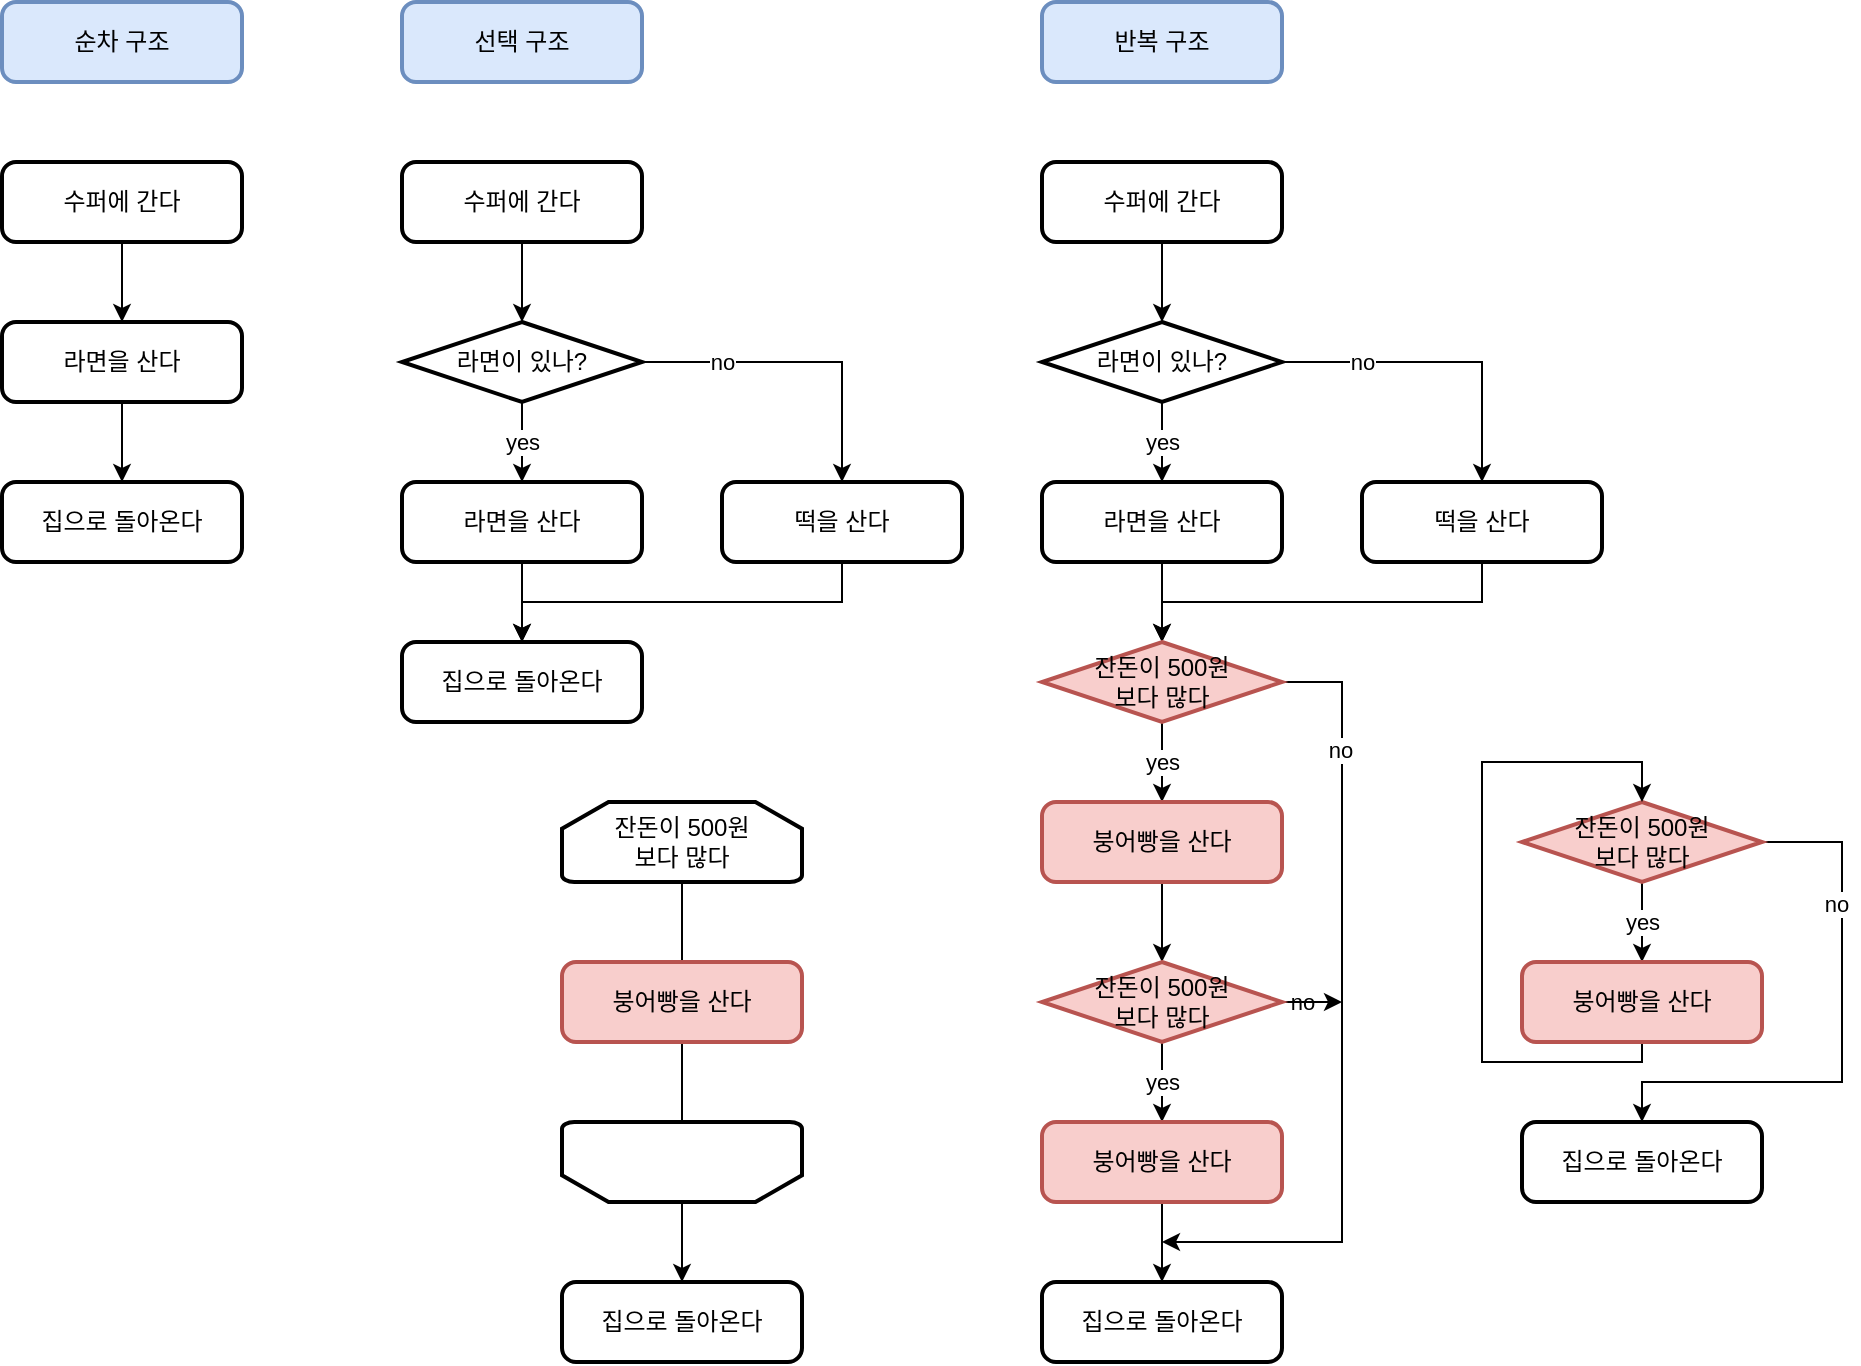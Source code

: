 <mxfile version="16.4.0" type="device"><diagram id="l7_QZ9dQitKCOd3TWf94" name="페이지-1"><mxGraphModel dx="675" dy="501" grid="1" gridSize="10" guides="1" tooltips="1" connect="1" arrows="1" fold="1" page="1" pageScale="1" pageWidth="827" pageHeight="1169" math="0" shadow="0"><root><mxCell id="0"/><mxCell id="1" parent="0"/><mxCell id="XBsFdN6bOXt9XPoqdCQq-4" value="" style="edgeStyle=orthogonalEdgeStyle;rounded=0;orthogonalLoop=1;jettySize=auto;html=1;" edge="1" parent="1" source="XBsFdN6bOXt9XPoqdCQq-1" target="XBsFdN6bOXt9XPoqdCQq-2"><mxGeometry relative="1" as="geometry"/></mxCell><mxCell id="XBsFdN6bOXt9XPoqdCQq-1" value="수퍼에 간다" style="rounded=1;whiteSpace=wrap;html=1;absoluteArcSize=1;arcSize=14;strokeWidth=2;" vertex="1" parent="1"><mxGeometry x="80" y="120" width="120" height="40" as="geometry"/></mxCell><mxCell id="XBsFdN6bOXt9XPoqdCQq-5" value="" style="edgeStyle=orthogonalEdgeStyle;rounded=0;orthogonalLoop=1;jettySize=auto;html=1;" edge="1" parent="1" source="XBsFdN6bOXt9XPoqdCQq-2" target="XBsFdN6bOXt9XPoqdCQq-3"><mxGeometry relative="1" as="geometry"/></mxCell><mxCell id="XBsFdN6bOXt9XPoqdCQq-2" value="라면을 산다" style="rounded=1;whiteSpace=wrap;html=1;absoluteArcSize=1;arcSize=14;strokeWidth=2;" vertex="1" parent="1"><mxGeometry x="80" y="200" width="120" height="40" as="geometry"/></mxCell><mxCell id="XBsFdN6bOXt9XPoqdCQq-3" value="집으로 돌아온다" style="rounded=1;whiteSpace=wrap;html=1;absoluteArcSize=1;arcSize=14;strokeWidth=2;" vertex="1" parent="1"><mxGeometry x="80" y="280" width="120" height="40" as="geometry"/></mxCell><mxCell id="XBsFdN6bOXt9XPoqdCQq-6" value="순차 구조" style="rounded=1;whiteSpace=wrap;html=1;absoluteArcSize=1;arcSize=14;strokeWidth=2;fillColor=#dae8fc;strokeColor=#6c8ebf;" vertex="1" parent="1"><mxGeometry x="80" y="40" width="120" height="40" as="geometry"/></mxCell><mxCell id="XBsFdN6bOXt9XPoqdCQq-7" value="선택 구조" style="rounded=1;whiteSpace=wrap;html=1;absoluteArcSize=1;arcSize=14;strokeWidth=2;fillColor=#dae8fc;strokeColor=#6c8ebf;" vertex="1" parent="1"><mxGeometry x="280" y="40" width="120" height="40" as="geometry"/></mxCell><mxCell id="XBsFdN6bOXt9XPoqdCQq-14" value="" style="edgeStyle=orthogonalEdgeStyle;rounded=0;orthogonalLoop=1;jettySize=auto;html=1;" edge="1" parent="1" source="XBsFdN6bOXt9XPoqdCQq-9" target="XBsFdN6bOXt9XPoqdCQq-13"><mxGeometry relative="1" as="geometry"/></mxCell><mxCell id="XBsFdN6bOXt9XPoqdCQq-9" value="수퍼에 간다" style="rounded=1;whiteSpace=wrap;html=1;absoluteArcSize=1;arcSize=14;strokeWidth=2;" vertex="1" parent="1"><mxGeometry x="280" y="120" width="120" height="40" as="geometry"/></mxCell><mxCell id="XBsFdN6bOXt9XPoqdCQq-10" value="" style="edgeStyle=orthogonalEdgeStyle;rounded=0;orthogonalLoop=1;jettySize=auto;html=1;" edge="1" parent="1" source="XBsFdN6bOXt9XPoqdCQq-11" target="XBsFdN6bOXt9XPoqdCQq-12"><mxGeometry relative="1" as="geometry"/></mxCell><mxCell id="XBsFdN6bOXt9XPoqdCQq-11" value="라면을 산다" style="rounded=1;whiteSpace=wrap;html=1;absoluteArcSize=1;arcSize=14;strokeWidth=2;" vertex="1" parent="1"><mxGeometry x="280" y="280" width="120" height="40" as="geometry"/></mxCell><mxCell id="XBsFdN6bOXt9XPoqdCQq-12" value="집으로 돌아온다" style="rounded=1;whiteSpace=wrap;html=1;absoluteArcSize=1;arcSize=14;strokeWidth=2;" vertex="1" parent="1"><mxGeometry x="280" y="360" width="120" height="40" as="geometry"/></mxCell><mxCell id="XBsFdN6bOXt9XPoqdCQq-15" value="yes" style="edgeStyle=orthogonalEdgeStyle;rounded=0;orthogonalLoop=1;jettySize=auto;html=1;" edge="1" parent="1" source="XBsFdN6bOXt9XPoqdCQq-13" target="XBsFdN6bOXt9XPoqdCQq-11"><mxGeometry relative="1" as="geometry"/></mxCell><mxCell id="XBsFdN6bOXt9XPoqdCQq-17" style="edgeStyle=orthogonalEdgeStyle;rounded=0;orthogonalLoop=1;jettySize=auto;html=1;entryX=0.5;entryY=0;entryDx=0;entryDy=0;" edge="1" parent="1" source="XBsFdN6bOXt9XPoqdCQq-13" target="XBsFdN6bOXt9XPoqdCQq-16"><mxGeometry relative="1" as="geometry"><mxPoint x="510" y="220" as="targetPoint"/></mxGeometry></mxCell><mxCell id="XBsFdN6bOXt9XPoqdCQq-18" value="no" style="edgeLabel;html=1;align=center;verticalAlign=middle;resizable=0;points=[];" vertex="1" connectable="0" parent="XBsFdN6bOXt9XPoqdCQq-17"><mxGeometry x="-0.588" y="-1" relative="1" as="geometry"><mxPoint x="7" y="-1" as="offset"/></mxGeometry></mxCell><mxCell id="XBsFdN6bOXt9XPoqdCQq-13" value="라면이 있나?" style="strokeWidth=2;html=1;shape=mxgraph.flowchart.decision;whiteSpace=wrap;" vertex="1" parent="1"><mxGeometry x="280" y="200" width="120" height="40" as="geometry"/></mxCell><mxCell id="XBsFdN6bOXt9XPoqdCQq-19" style="edgeStyle=orthogonalEdgeStyle;rounded=0;orthogonalLoop=1;jettySize=auto;html=1;" edge="1" parent="1" source="XBsFdN6bOXt9XPoqdCQq-16" target="XBsFdN6bOXt9XPoqdCQq-12"><mxGeometry relative="1" as="geometry"><Array as="points"><mxPoint x="500" y="340"/><mxPoint x="340" y="340"/></Array></mxGeometry></mxCell><mxCell id="XBsFdN6bOXt9XPoqdCQq-16" value="떡을 산다" style="rounded=1;whiteSpace=wrap;html=1;absoluteArcSize=1;arcSize=14;strokeWidth=2;" vertex="1" parent="1"><mxGeometry x="440" y="280" width="120" height="40" as="geometry"/></mxCell><mxCell id="XBsFdN6bOXt9XPoqdCQq-20" value="반복 구조" style="rounded=1;whiteSpace=wrap;html=1;absoluteArcSize=1;arcSize=14;strokeWidth=2;fillColor=#dae8fc;strokeColor=#6c8ebf;" vertex="1" parent="1"><mxGeometry x="600" y="40" width="120" height="40" as="geometry"/></mxCell><mxCell id="XBsFdN6bOXt9XPoqdCQq-21" value="" style="edgeStyle=orthogonalEdgeStyle;rounded=0;orthogonalLoop=1;jettySize=auto;html=1;" edge="1" parent="1" source="XBsFdN6bOXt9XPoqdCQq-22" target="XBsFdN6bOXt9XPoqdCQq-29"><mxGeometry relative="1" as="geometry"/></mxCell><mxCell id="XBsFdN6bOXt9XPoqdCQq-22" value="수퍼에 간다" style="rounded=1;whiteSpace=wrap;html=1;absoluteArcSize=1;arcSize=14;strokeWidth=2;" vertex="1" parent="1"><mxGeometry x="600" y="120" width="120" height="40" as="geometry"/></mxCell><mxCell id="XBsFdN6bOXt9XPoqdCQq-34" value="" style="edgeStyle=orthogonalEdgeStyle;rounded=0;orthogonalLoop=1;jettySize=auto;html=1;" edge="1" parent="1" source="XBsFdN6bOXt9XPoqdCQq-24" target="XBsFdN6bOXt9XPoqdCQq-32"><mxGeometry relative="1" as="geometry"/></mxCell><mxCell id="XBsFdN6bOXt9XPoqdCQq-24" value="라면을 산다" style="rounded=1;whiteSpace=wrap;html=1;absoluteArcSize=1;arcSize=14;strokeWidth=2;" vertex="1" parent="1"><mxGeometry x="600" y="280" width="120" height="40" as="geometry"/></mxCell><mxCell id="XBsFdN6bOXt9XPoqdCQq-25" value="집으로 돌아온다" style="rounded=1;whiteSpace=wrap;html=1;absoluteArcSize=1;arcSize=14;strokeWidth=2;" vertex="1" parent="1"><mxGeometry x="600" y="680" width="120" height="40" as="geometry"/></mxCell><mxCell id="XBsFdN6bOXt9XPoqdCQq-26" value="yes" style="edgeStyle=orthogonalEdgeStyle;rounded=0;orthogonalLoop=1;jettySize=auto;html=1;" edge="1" parent="1" source="XBsFdN6bOXt9XPoqdCQq-29" target="XBsFdN6bOXt9XPoqdCQq-24"><mxGeometry relative="1" as="geometry"/></mxCell><mxCell id="XBsFdN6bOXt9XPoqdCQq-27" style="edgeStyle=orthogonalEdgeStyle;rounded=0;orthogonalLoop=1;jettySize=auto;html=1;entryX=0.5;entryY=0;entryDx=0;entryDy=0;" edge="1" parent="1" source="XBsFdN6bOXt9XPoqdCQq-29" target="XBsFdN6bOXt9XPoqdCQq-31"><mxGeometry relative="1" as="geometry"><mxPoint x="830" y="220" as="targetPoint"/></mxGeometry></mxCell><mxCell id="XBsFdN6bOXt9XPoqdCQq-28" value="no" style="edgeLabel;html=1;align=center;verticalAlign=middle;resizable=0;points=[];" vertex="1" connectable="0" parent="XBsFdN6bOXt9XPoqdCQq-27"><mxGeometry x="-0.588" y="-1" relative="1" as="geometry"><mxPoint x="7" y="-1" as="offset"/></mxGeometry></mxCell><mxCell id="XBsFdN6bOXt9XPoqdCQq-29" value="라면이 있나?" style="strokeWidth=2;html=1;shape=mxgraph.flowchart.decision;whiteSpace=wrap;" vertex="1" parent="1"><mxGeometry x="600" y="200" width="120" height="40" as="geometry"/></mxCell><mxCell id="XBsFdN6bOXt9XPoqdCQq-35" style="edgeStyle=orthogonalEdgeStyle;rounded=0;orthogonalLoop=1;jettySize=auto;html=1;entryX=0.5;entryY=0;entryDx=0;entryDy=0;entryPerimeter=0;" edge="1" parent="1" source="XBsFdN6bOXt9XPoqdCQq-31" target="XBsFdN6bOXt9XPoqdCQq-32"><mxGeometry relative="1" as="geometry"><Array as="points"><mxPoint x="820" y="340"/><mxPoint x="660" y="340"/></Array></mxGeometry></mxCell><mxCell id="XBsFdN6bOXt9XPoqdCQq-31" value="떡을 산다" style="rounded=1;whiteSpace=wrap;html=1;absoluteArcSize=1;arcSize=14;strokeWidth=2;" vertex="1" parent="1"><mxGeometry x="760" y="280" width="120" height="40" as="geometry"/></mxCell><mxCell id="XBsFdN6bOXt9XPoqdCQq-37" value="yes" style="edgeStyle=orthogonalEdgeStyle;rounded=0;orthogonalLoop=1;jettySize=auto;html=1;entryX=0.5;entryY=0;entryDx=0;entryDy=0;" edge="1" parent="1" source="XBsFdN6bOXt9XPoqdCQq-32" target="XBsFdN6bOXt9XPoqdCQq-36"><mxGeometry relative="1" as="geometry"/></mxCell><mxCell id="XBsFdN6bOXt9XPoqdCQq-53" value="no" style="edgeStyle=orthogonalEdgeStyle;rounded=0;orthogonalLoop=1;jettySize=auto;html=1;" edge="1" parent="1" source="XBsFdN6bOXt9XPoqdCQq-32"><mxGeometry x="-0.05" y="-20" relative="1" as="geometry"><mxPoint x="660" y="660" as="targetPoint"/><Array as="points"><mxPoint x="750" y="380"/><mxPoint x="750" y="660"/></Array><mxPoint as="offset"/></mxGeometry></mxCell><mxCell id="XBsFdN6bOXt9XPoqdCQq-56" value="no" style="edgeLabel;html=1;align=center;verticalAlign=middle;resizable=0;points=[];" vertex="1" connectable="0" parent="XBsFdN6bOXt9XPoqdCQq-53"><mxGeometry x="-0.683" y="-1" relative="1" as="geometry"><mxPoint as="offset"/></mxGeometry></mxCell><mxCell id="XBsFdN6bOXt9XPoqdCQq-32" value="잔돈이 500원&lt;br&gt;보다 많다" style="strokeWidth=2;html=1;shape=mxgraph.flowchart.decision;whiteSpace=wrap;fillColor=#f8cecc;strokeColor=#b85450;" vertex="1" parent="1"><mxGeometry x="600" y="360" width="120" height="40" as="geometry"/></mxCell><mxCell id="XBsFdN6bOXt9XPoqdCQq-48" value="" style="edgeStyle=orthogonalEdgeStyle;rounded=0;orthogonalLoop=1;jettySize=auto;html=1;" edge="1" parent="1" source="XBsFdN6bOXt9XPoqdCQq-36" target="XBsFdN6bOXt9XPoqdCQq-46"><mxGeometry relative="1" as="geometry"/></mxCell><mxCell id="XBsFdN6bOXt9XPoqdCQq-36" value="붕어빵을 산다" style="rounded=1;whiteSpace=wrap;html=1;absoluteArcSize=1;arcSize=14;strokeWidth=2;fillColor=#f8cecc;strokeColor=#b85450;" vertex="1" parent="1"><mxGeometry x="600" y="440" width="120" height="40" as="geometry"/></mxCell><mxCell id="XBsFdN6bOXt9XPoqdCQq-45" value="yes" style="edgeStyle=orthogonalEdgeStyle;rounded=0;orthogonalLoop=1;jettySize=auto;html=1;entryX=0.5;entryY=0;entryDx=0;entryDy=0;" edge="1" parent="1" source="XBsFdN6bOXt9XPoqdCQq-46" target="XBsFdN6bOXt9XPoqdCQq-47"><mxGeometry relative="1" as="geometry"/></mxCell><mxCell id="XBsFdN6bOXt9XPoqdCQq-57" style="edgeStyle=orthogonalEdgeStyle;rounded=0;orthogonalLoop=1;jettySize=auto;html=1;exitX=1;exitY=0.5;exitDx=0;exitDy=0;exitPerimeter=0;" edge="1" parent="1" source="XBsFdN6bOXt9XPoqdCQq-46"><mxGeometry relative="1" as="geometry"><mxPoint x="750" y="539.571" as="targetPoint"/></mxGeometry></mxCell><mxCell id="XBsFdN6bOXt9XPoqdCQq-46" value="잔돈이 500원&lt;br&gt;보다 많다" style="strokeWidth=2;html=1;shape=mxgraph.flowchart.decision;whiteSpace=wrap;fillColor=#f8cecc;strokeColor=#b85450;" vertex="1" parent="1"><mxGeometry x="600" y="520" width="120" height="40" as="geometry"/></mxCell><mxCell id="XBsFdN6bOXt9XPoqdCQq-52" value="" style="edgeStyle=orthogonalEdgeStyle;rounded=0;orthogonalLoop=1;jettySize=auto;html=1;" edge="1" parent="1" source="XBsFdN6bOXt9XPoqdCQq-47" target="XBsFdN6bOXt9XPoqdCQq-25"><mxGeometry relative="1" as="geometry"><Array as="points"><mxPoint x="660" y="660"/><mxPoint x="660" y="660"/></Array></mxGeometry></mxCell><mxCell id="XBsFdN6bOXt9XPoqdCQq-47" value="붕어빵을 산다" style="rounded=1;whiteSpace=wrap;html=1;absoluteArcSize=1;arcSize=14;strokeWidth=2;fillColor=#f8cecc;strokeColor=#b85450;" vertex="1" parent="1"><mxGeometry x="600" y="600" width="120" height="40" as="geometry"/></mxCell><mxCell id="XBsFdN6bOXt9XPoqdCQq-62" style="edgeStyle=orthogonalEdgeStyle;rounded=0;orthogonalLoop=1;jettySize=auto;html=1;entryX=0.5;entryY=0;entryDx=0;entryDy=0;" edge="1" parent="1" source="XBsFdN6bOXt9XPoqdCQq-58" target="XBsFdN6bOXt9XPoqdCQq-61"><mxGeometry relative="1" as="geometry"/></mxCell><mxCell id="XBsFdN6bOXt9XPoqdCQq-58" value="잔돈이 500원&lt;br&gt;보다 많다" style="strokeWidth=2;html=1;shape=mxgraph.flowchart.loop_limit;whiteSpace=wrap;" vertex="1" parent="1"><mxGeometry x="360" y="440" width="120" height="40" as="geometry"/></mxCell><mxCell id="XBsFdN6bOXt9XPoqdCQq-59" value="붕어빵을 산다" style="rounded=1;whiteSpace=wrap;html=1;absoluteArcSize=1;arcSize=14;strokeWidth=2;fillColor=#f8cecc;strokeColor=#b85450;" vertex="1" parent="1"><mxGeometry x="360" y="520" width="120" height="40" as="geometry"/></mxCell><mxCell id="XBsFdN6bOXt9XPoqdCQq-60" value="" style="strokeWidth=2;html=1;shape=mxgraph.flowchart.loop_limit;whiteSpace=wrap;direction=west;" vertex="1" parent="1"><mxGeometry x="360" y="600" width="120" height="40" as="geometry"/></mxCell><mxCell id="XBsFdN6bOXt9XPoqdCQq-61" value="집으로 돌아온다" style="rounded=1;whiteSpace=wrap;html=1;absoluteArcSize=1;arcSize=14;strokeWidth=2;" vertex="1" parent="1"><mxGeometry x="360" y="680" width="120" height="40" as="geometry"/></mxCell><mxCell id="XBsFdN6bOXt9XPoqdCQq-63" value="yes" style="edgeStyle=orthogonalEdgeStyle;rounded=0;orthogonalLoop=1;jettySize=auto;html=1;entryX=0.5;entryY=0;entryDx=0;entryDy=0;" edge="1" parent="1" source="XBsFdN6bOXt9XPoqdCQq-64" target="XBsFdN6bOXt9XPoqdCQq-65"><mxGeometry relative="1" as="geometry"/></mxCell><mxCell id="XBsFdN6bOXt9XPoqdCQq-70" style="edgeStyle=orthogonalEdgeStyle;rounded=0;orthogonalLoop=1;jettySize=auto;html=1;entryX=0.5;entryY=0;entryDx=0;entryDy=0;" edge="1" parent="1" source="XBsFdN6bOXt9XPoqdCQq-64" target="XBsFdN6bOXt9XPoqdCQq-67"><mxGeometry relative="1" as="geometry"><Array as="points"><mxPoint x="1000" y="460"/><mxPoint x="1000" y="580"/><mxPoint x="900" y="580"/></Array></mxGeometry></mxCell><mxCell id="XBsFdN6bOXt9XPoqdCQq-71" value="no" style="edgeLabel;html=1;align=center;verticalAlign=middle;resizable=0;points=[];" vertex="1" connectable="0" parent="XBsFdN6bOXt9XPoqdCQq-70"><mxGeometry x="-0.495" y="-3" relative="1" as="geometry"><mxPoint as="offset"/></mxGeometry></mxCell><mxCell id="XBsFdN6bOXt9XPoqdCQq-64" value="잔돈이 500원&lt;br&gt;보다 많다" style="strokeWidth=2;html=1;shape=mxgraph.flowchart.decision;whiteSpace=wrap;fillColor=#f8cecc;strokeColor=#b85450;" vertex="1" parent="1"><mxGeometry x="840" y="440" width="120" height="40" as="geometry"/></mxCell><mxCell id="XBsFdN6bOXt9XPoqdCQq-73" style="edgeStyle=orthogonalEdgeStyle;rounded=0;orthogonalLoop=1;jettySize=auto;html=1;exitX=0.5;exitY=1;exitDx=0;exitDy=0;entryX=0.5;entryY=0;entryDx=0;entryDy=0;entryPerimeter=0;" edge="1" parent="1" source="XBsFdN6bOXt9XPoqdCQq-65" target="XBsFdN6bOXt9XPoqdCQq-64"><mxGeometry relative="1" as="geometry"><Array as="points"><mxPoint x="900" y="570"/><mxPoint x="820" y="570"/><mxPoint x="820" y="420"/><mxPoint x="900" y="420"/></Array></mxGeometry></mxCell><mxCell id="XBsFdN6bOXt9XPoqdCQq-65" value="붕어빵을 산다" style="rounded=1;whiteSpace=wrap;html=1;absoluteArcSize=1;arcSize=14;strokeWidth=2;fillColor=#f8cecc;strokeColor=#b85450;" vertex="1" parent="1"><mxGeometry x="840" y="520" width="120" height="40" as="geometry"/></mxCell><mxCell id="XBsFdN6bOXt9XPoqdCQq-67" value="집으로 돌아온다" style="rounded=1;whiteSpace=wrap;html=1;absoluteArcSize=1;arcSize=14;strokeWidth=2;" vertex="1" parent="1"><mxGeometry x="840" y="600" width="120" height="40" as="geometry"/></mxCell></root></mxGraphModel></diagram></mxfile>